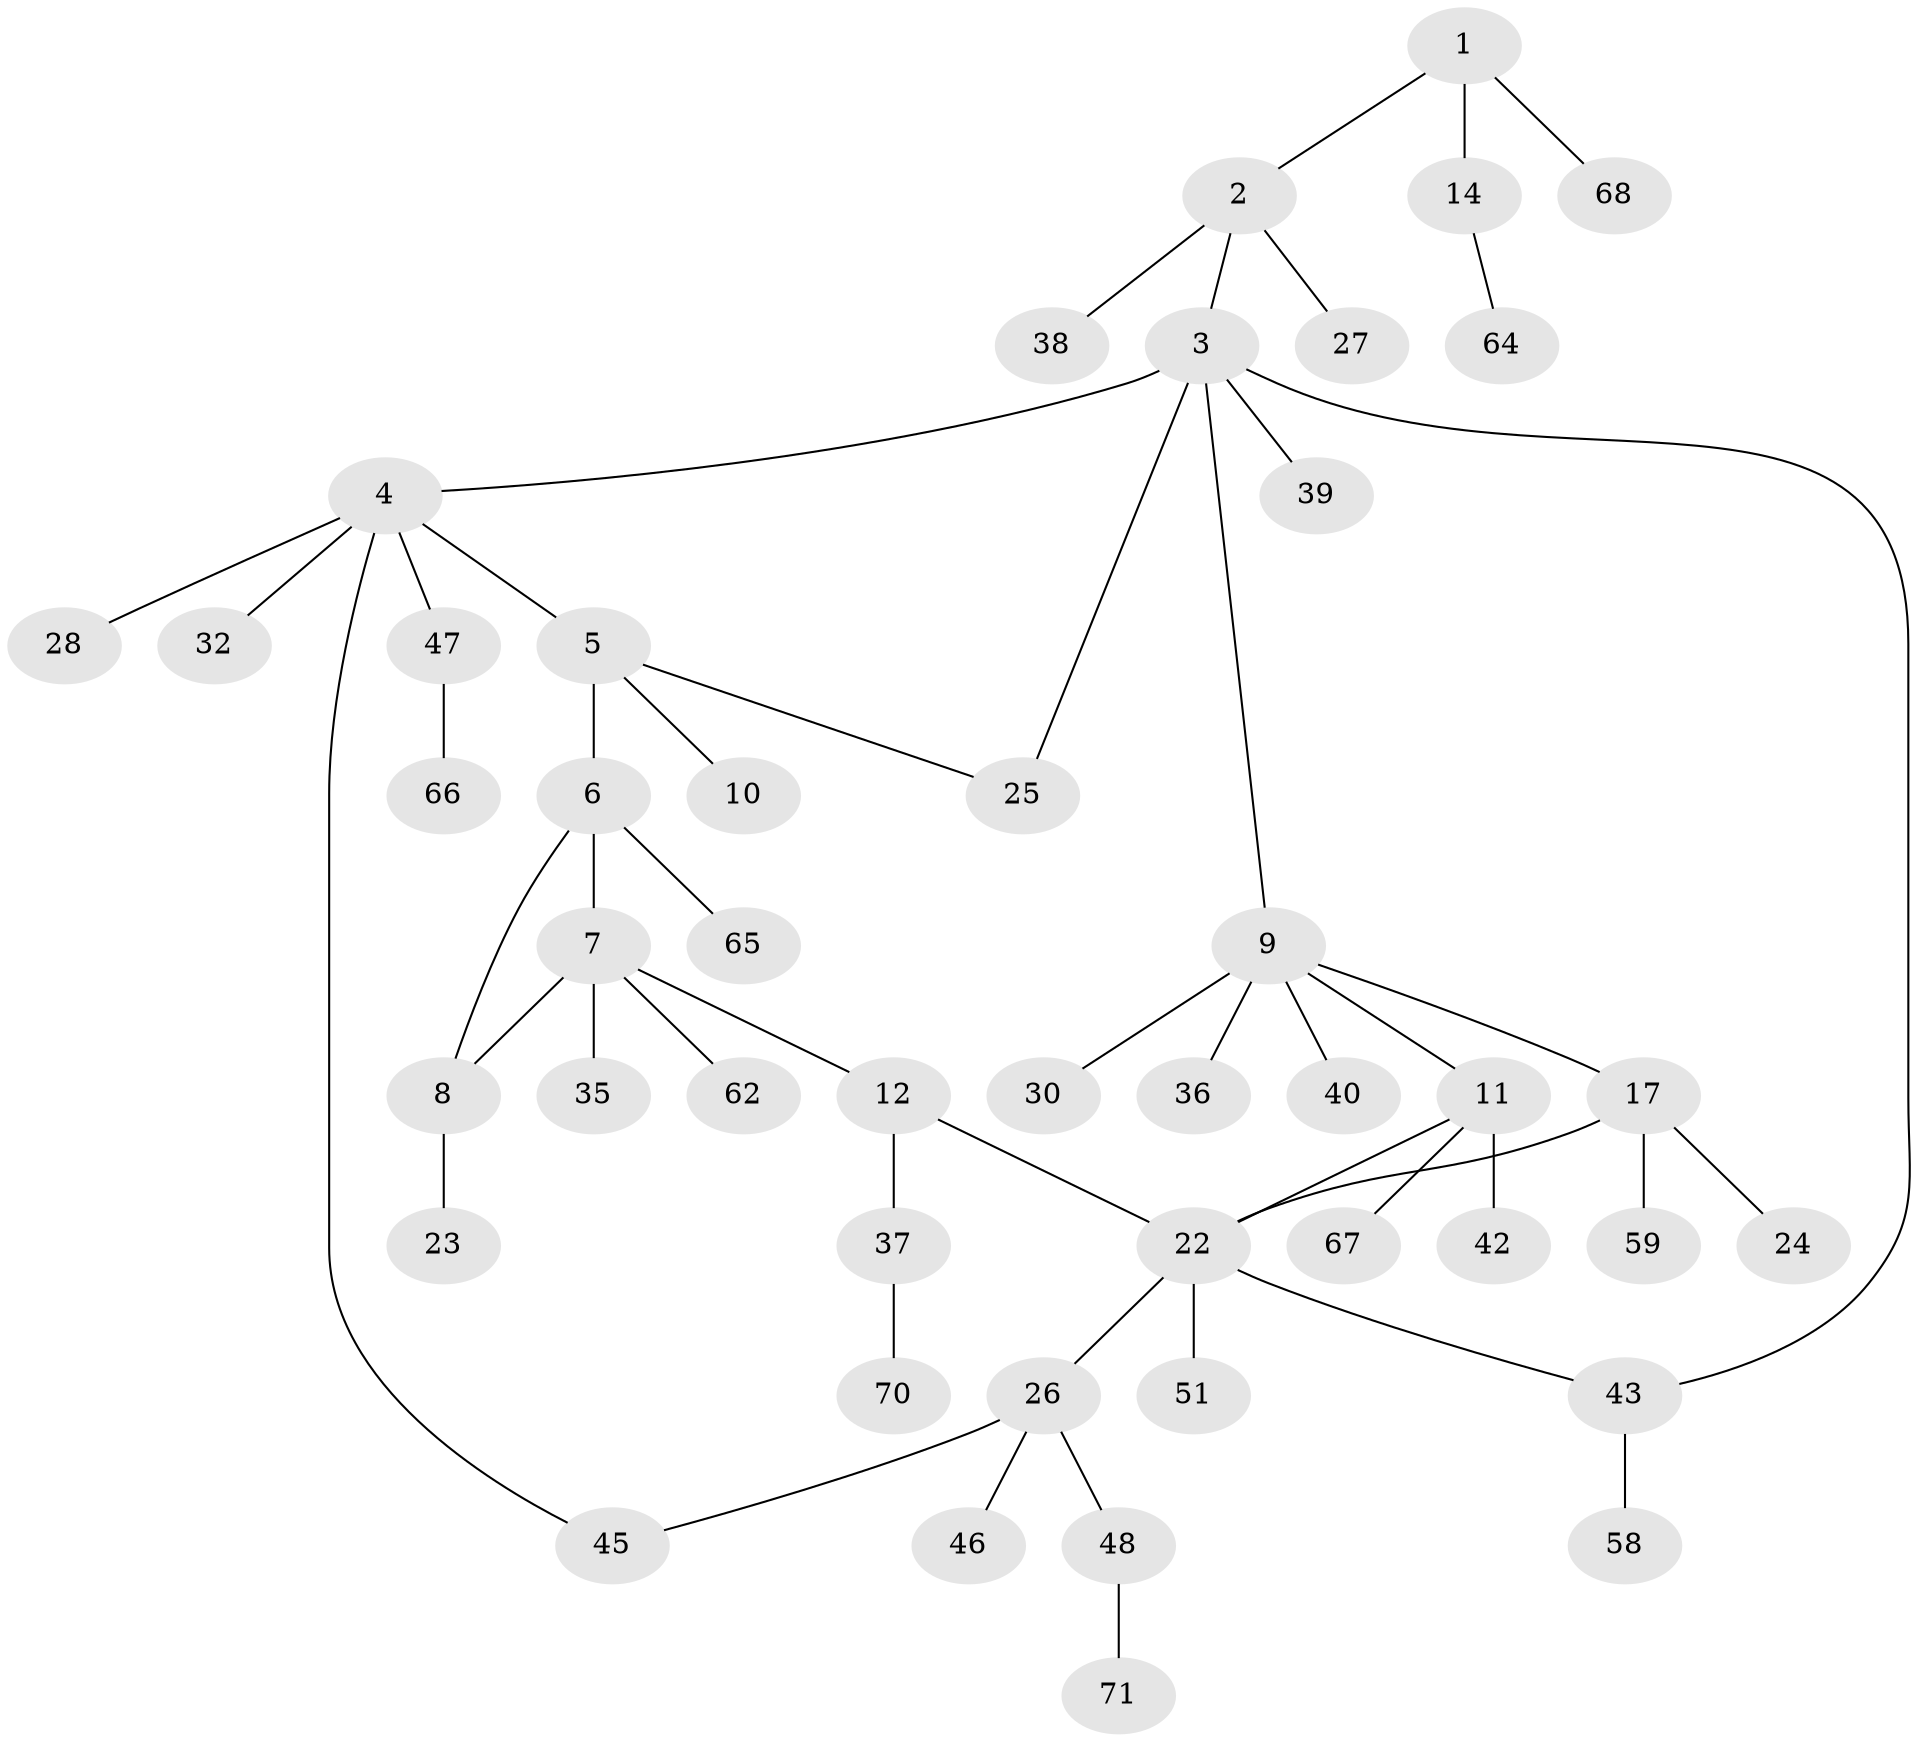 // original degree distribution, {4: 0.05555555555555555, 5: 0.06944444444444445, 6: 0.013888888888888888, 3: 0.19444444444444445, 2: 0.2638888888888889, 1: 0.4027777777777778}
// Generated by graph-tools (version 1.1) at 2025/41/03/06/25 10:41:25]
// undirected, 46 vertices, 51 edges
graph export_dot {
graph [start="1"]
  node [color=gray90,style=filled];
  1 [super="+29"];
  2 [super="+13"];
  3 [super="+31"];
  4 [super="+18"];
  5 [super="+20"];
  6 [super="+57"];
  7 [super="+55"];
  8 [super="+41"];
  9 [super="+19"];
  10 [super="+16"];
  11 [super="+21"];
  12 [super="+15"];
  14 [super="+33"];
  17 [super="+34"];
  22 [super="+61"];
  23 [super="+50"];
  24;
  25 [super="+52"];
  26;
  27 [super="+63"];
  28;
  30 [super="+60"];
  32 [super="+54"];
  35;
  36;
  37 [super="+44"];
  38;
  39;
  40 [super="+56"];
  42;
  43 [super="+53"];
  45 [super="+72"];
  46 [super="+49"];
  47;
  48 [super="+69"];
  51;
  58;
  59;
  62;
  64;
  65;
  66;
  67;
  68;
  70;
  71;
  1 -- 2;
  1 -- 14;
  1 -- 68;
  2 -- 3;
  2 -- 27;
  2 -- 38;
  3 -- 4;
  3 -- 9;
  3 -- 25;
  3 -- 39;
  3 -- 43;
  4 -- 5;
  4 -- 28;
  4 -- 47;
  4 -- 32;
  4 -- 45;
  5 -- 6 [weight=2];
  5 -- 10;
  5 -- 25;
  6 -- 7;
  6 -- 8;
  6 -- 65;
  7 -- 12;
  7 -- 35;
  7 -- 62;
  7 -- 8;
  8 -- 23;
  9 -- 11;
  9 -- 17;
  9 -- 30;
  9 -- 40;
  9 -- 36;
  11 -- 67;
  11 -- 42;
  11 -- 22;
  12 -- 22;
  12 -- 37;
  14 -- 64;
  17 -- 24;
  17 -- 59;
  17 -- 22;
  22 -- 26;
  22 -- 43;
  22 -- 51;
  26 -- 45;
  26 -- 46;
  26 -- 48;
  37 -- 70;
  43 -- 58;
  47 -- 66;
  48 -- 71;
}
